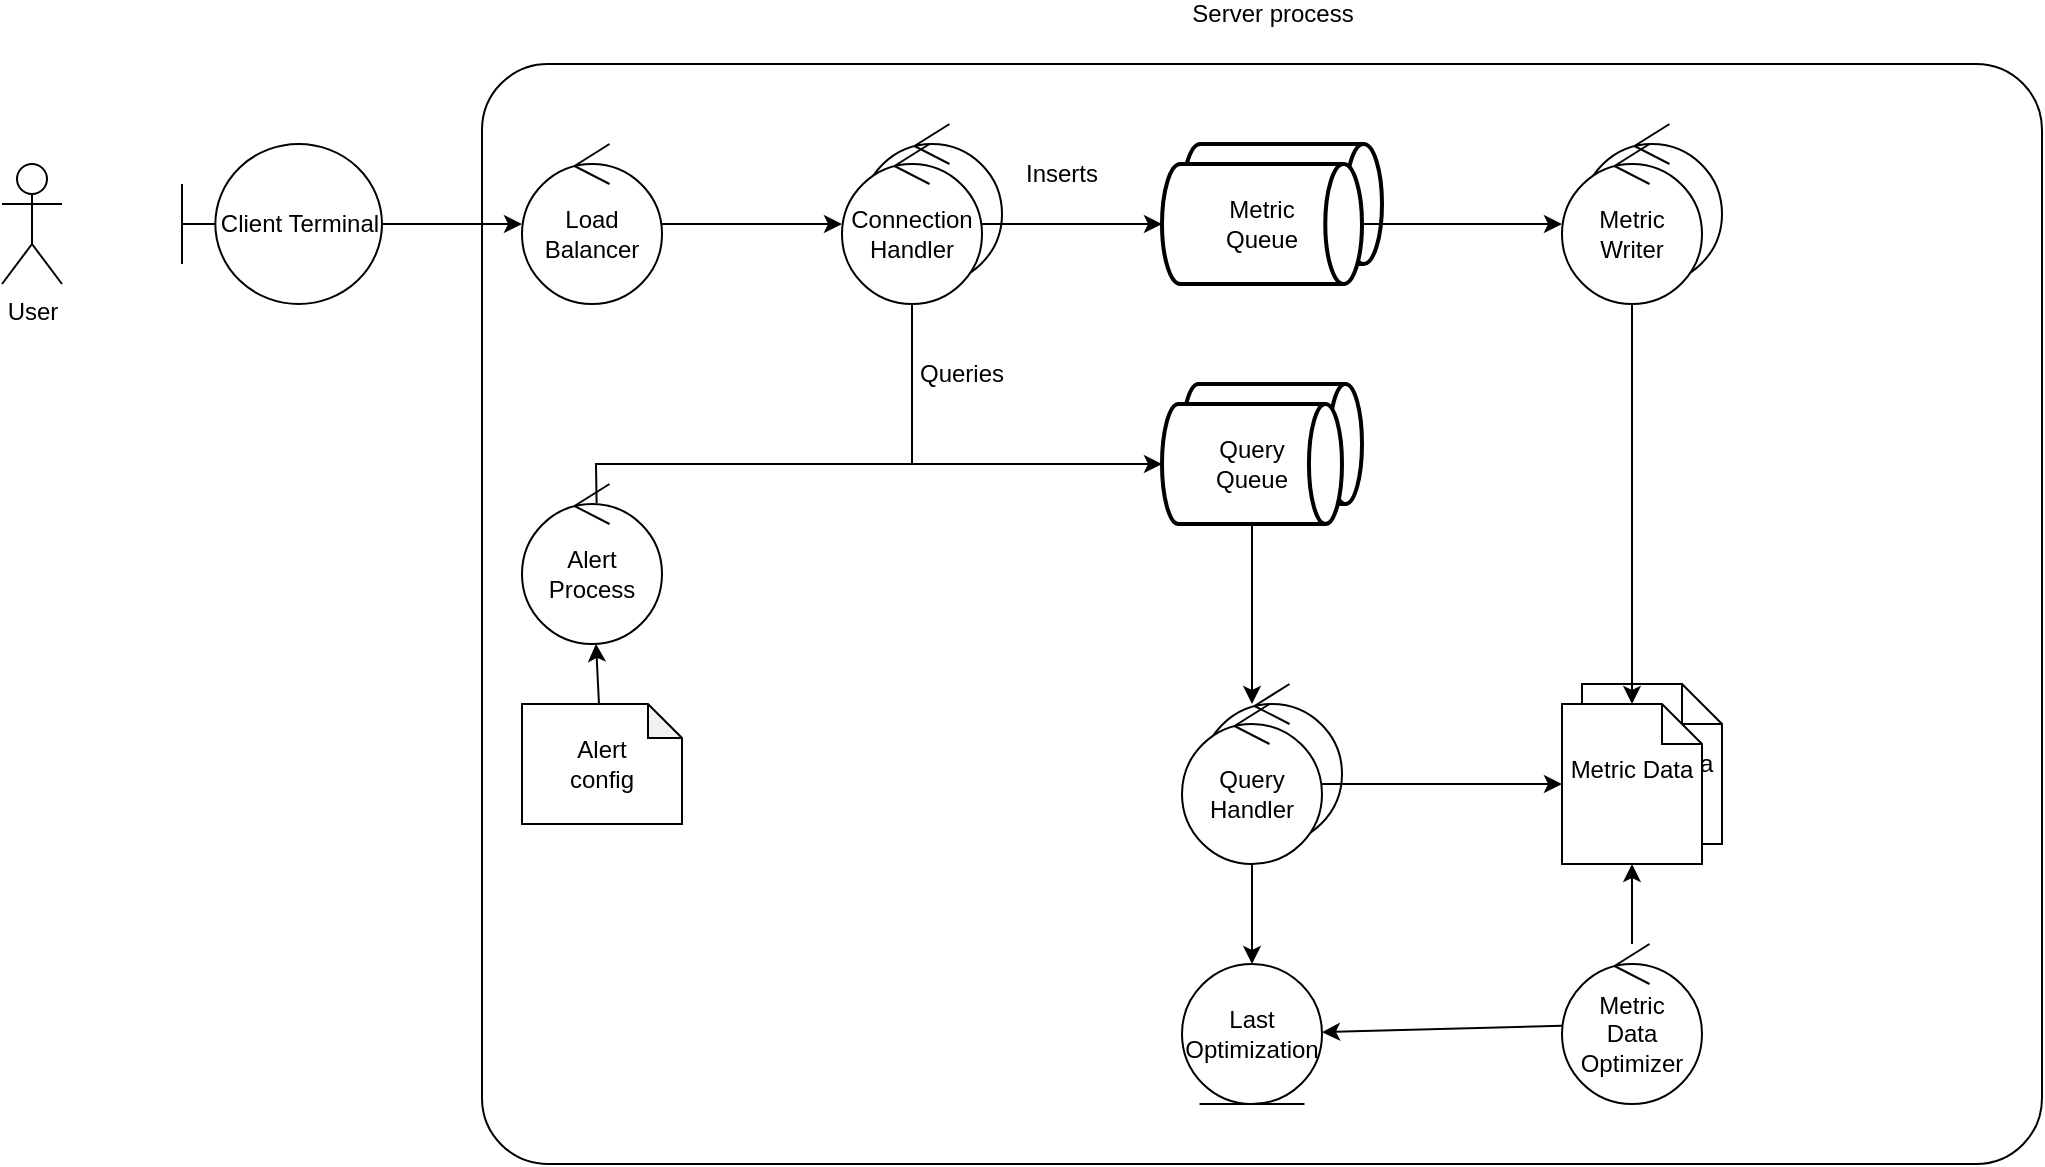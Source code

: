 <mxfile version="18.0.3" type="device" pages="3"><diagram id="Qp3P_RnuT3N6zHiP3KVt" name="Page-1"><mxGraphModel dx="1422" dy="771" grid="1" gridSize="10" guides="1" tooltips="1" connect="1" arrows="1" fold="1" page="1" pageScale="1" pageWidth="1100" pageHeight="850" math="0" shadow="0"><root><mxCell id="0"/><mxCell id="1" parent="0"/><mxCell id="O3cej-PBfGL62XezFvfn-37" value="" style="rounded=1;whiteSpace=wrap;html=1;arcSize=6;" parent="1" vertex="1"><mxGeometry x="260" y="40" width="780" height="550" as="geometry"/></mxCell><mxCell id="O3cej-PBfGL62XezFvfn-20" value="Metric Data" style="shape=note;size=20;whiteSpace=wrap;html=1;" parent="1" vertex="1"><mxGeometry x="810" y="350" width="70" height="80" as="geometry"/></mxCell><mxCell id="O3cej-PBfGL62XezFvfn-11" value="" style="strokeWidth=2;html=1;shape=mxgraph.flowchart.direct_data;whiteSpace=wrap;" parent="1" vertex="1"><mxGeometry x="610" y="80" width="100" height="60" as="geometry"/></mxCell><mxCell id="O3cej-PBfGL62XezFvfn-6" value="" style="ellipse;shape=umlControl;whiteSpace=wrap;html=1;" parent="1" vertex="1"><mxGeometry x="450" y="70" width="70" height="80" as="geometry"/></mxCell><mxCell id="O3cej-PBfGL62XezFvfn-1" value="&lt;div&gt;Metric&lt;/div&gt;&lt;div&gt;Queue&lt;/div&gt;" style="strokeWidth=2;html=1;shape=mxgraph.flowchart.direct_data;whiteSpace=wrap;" parent="1" vertex="1"><mxGeometry x="600" y="90" width="100" height="60" as="geometry"/></mxCell><mxCell id="O3cej-PBfGL62XezFvfn-3" value="Client Terminal" style="shape=umlBoundary;whiteSpace=wrap;html=1;" parent="1" vertex="1"><mxGeometry x="110" y="80" width="100" height="80" as="geometry"/></mxCell><mxCell id="O3cej-PBfGL62XezFvfn-4" value="Load Balancer" style="ellipse;shape=umlControl;whiteSpace=wrap;html=1;" parent="1" vertex="1"><mxGeometry x="280" y="80" width="70" height="80" as="geometry"/></mxCell><mxCell id="O3cej-PBfGL62XezFvfn-5" value="Connection Handler" style="ellipse;shape=umlControl;whiteSpace=wrap;html=1;" parent="1" vertex="1"><mxGeometry x="440" y="80" width="70" height="80" as="geometry"/></mxCell><mxCell id="O3cej-PBfGL62XezFvfn-8" value="" style="endArrow=classic;html=1;rounded=0;" parent="1" source="O3cej-PBfGL62XezFvfn-3" target="O3cej-PBfGL62XezFvfn-4" edge="1"><mxGeometry width="50" height="50" relative="1" as="geometry"><mxPoint x="290" y="220" as="sourcePoint"/><mxPoint x="250" y="140" as="targetPoint"/></mxGeometry></mxCell><mxCell id="O3cej-PBfGL62XezFvfn-9" value="" style="endArrow=classic;html=1;rounded=0;" parent="1" source="O3cej-PBfGL62XezFvfn-4" target="O3cej-PBfGL62XezFvfn-5" edge="1"><mxGeometry width="50" height="50" relative="1" as="geometry"><mxPoint x="220" y="130" as="sourcePoint"/><mxPoint x="290.0" y="130" as="targetPoint"/></mxGeometry></mxCell><mxCell id="O3cej-PBfGL62XezFvfn-10" value="" style="endArrow=classic;html=1;rounded=0;" parent="1" source="O3cej-PBfGL62XezFvfn-5" target="O3cej-PBfGL62XezFvfn-1" edge="1"><mxGeometry width="50" height="50" relative="1" as="geometry"><mxPoint x="430" y="160" as="sourcePoint"/><mxPoint x="480" y="110" as="targetPoint"/></mxGeometry></mxCell><mxCell id="O3cej-PBfGL62XezFvfn-12" value="" style="strokeWidth=2;html=1;shape=mxgraph.flowchart.direct_data;whiteSpace=wrap;" parent="1" vertex="1"><mxGeometry x="610" y="200" width="90" height="60" as="geometry"/></mxCell><mxCell id="O3cej-PBfGL62XezFvfn-13" value="&lt;div&gt;Query&lt;/div&gt;&lt;div&gt;Queue&lt;/div&gt;" style="strokeWidth=2;html=1;shape=mxgraph.flowchart.direct_data;whiteSpace=wrap;" parent="1" vertex="1"><mxGeometry x="600" y="210" width="90" height="60" as="geometry"/></mxCell><mxCell id="O3cej-PBfGL62XezFvfn-14" value="" style="endArrow=classic;html=1;rounded=0;" parent="1" source="O3cej-PBfGL62XezFvfn-5" target="O3cej-PBfGL62XezFvfn-13" edge="1"><mxGeometry width="50" height="50" relative="1" as="geometry"><mxPoint x="600" y="260" as="sourcePoint"/><mxPoint x="650" y="210" as="targetPoint"/><Array as="points"><mxPoint x="475" y="240"/></Array></mxGeometry></mxCell><mxCell id="O3cej-PBfGL62XezFvfn-16" value="" style="endArrow=classic;html=1;rounded=0;" parent="1" source="O3cej-PBfGL62XezFvfn-1" edge="1"><mxGeometry width="50" height="50" relative="1" as="geometry"><mxPoint x="760" y="100" as="sourcePoint"/><mxPoint x="800" y="120" as="targetPoint"/></mxGeometry></mxCell><mxCell id="O3cej-PBfGL62XezFvfn-17" value="" style="ellipse;shape=umlControl;whiteSpace=wrap;html=1;" parent="1" vertex="1"><mxGeometry x="810" y="70" width="70" height="80" as="geometry"/></mxCell><mxCell id="O3cej-PBfGL62XezFvfn-18" value="&lt;div&gt;Metric&lt;/div&gt;&lt;div&gt;Writer&lt;br&gt;&lt;/div&gt;" style="ellipse;shape=umlControl;whiteSpace=wrap;html=1;" parent="1" vertex="1"><mxGeometry x="800" y="80" width="70" height="80" as="geometry"/></mxCell><mxCell id="O3cej-PBfGL62XezFvfn-19" value="&lt;div&gt;Metric Data&lt;/div&gt;&lt;div&gt;&lt;br&gt;&lt;/div&gt;" style="shape=note;size=20;whiteSpace=wrap;html=1;" parent="1" vertex="1"><mxGeometry x="800" y="360" width="70" height="80" as="geometry"/></mxCell><mxCell id="O3cej-PBfGL62XezFvfn-21" value="" style="endArrow=classic;html=1;rounded=0;" parent="1" source="O3cej-PBfGL62XezFvfn-18" target="O3cej-PBfGL62XezFvfn-19" edge="1"><mxGeometry width="50" height="50" relative="1" as="geometry"><mxPoint x="900" y="210" as="sourcePoint"/><mxPoint x="950" y="160" as="targetPoint"/></mxGeometry></mxCell><mxCell id="O3cej-PBfGL62XezFvfn-22" value="" style="ellipse;shape=umlControl;whiteSpace=wrap;html=1;" parent="1" vertex="1"><mxGeometry x="620" y="350" width="70" height="80" as="geometry"/></mxCell><mxCell id="O3cej-PBfGL62XezFvfn-23" value="&lt;div&gt;Query&lt;/div&gt;&lt;div&gt;Handler&lt;br&gt;&lt;/div&gt;" style="ellipse;shape=umlControl;whiteSpace=wrap;html=1;" parent="1" vertex="1"><mxGeometry x="610" y="360" width="70" height="80" as="geometry"/></mxCell><mxCell id="O3cej-PBfGL62XezFvfn-24" value="" style="endArrow=classic;html=1;rounded=0;" parent="1" source="O3cej-PBfGL62XezFvfn-13" target="O3cej-PBfGL62XezFvfn-23" edge="1"><mxGeometry width="50" height="50" relative="1" as="geometry"><mxPoint x="530" y="360" as="sourcePoint"/><mxPoint x="580" y="310" as="targetPoint"/></mxGeometry></mxCell><mxCell id="O3cej-PBfGL62XezFvfn-25" value="" style="endArrow=classic;html=1;rounded=0;" parent="1" source="O3cej-PBfGL62XezFvfn-23" target="O3cej-PBfGL62XezFvfn-19" edge="1"><mxGeometry width="50" height="50" relative="1" as="geometry"><mxPoint x="740" y="470" as="sourcePoint"/><mxPoint x="790" y="420" as="targetPoint"/></mxGeometry></mxCell><mxCell id="O3cej-PBfGL62XezFvfn-28" value="Last Optimization" style="ellipse;shape=umlEntity;whiteSpace=wrap;html=1;" parent="1" vertex="1"><mxGeometry x="610" y="490" width="70" height="70" as="geometry"/></mxCell><mxCell id="O3cej-PBfGL62XezFvfn-29" value="&lt;div&gt;Metric&lt;/div&gt;&lt;div&gt;Data&lt;/div&gt;&lt;div&gt;Optimizer&lt;br&gt;&lt;/div&gt;" style="ellipse;shape=umlControl;whiteSpace=wrap;html=1;" parent="1" vertex="1"><mxGeometry x="800" y="480" width="70" height="80" as="geometry"/></mxCell><mxCell id="O3cej-PBfGL62XezFvfn-32" value="" style="endArrow=classic;html=1;rounded=0;" parent="1" source="O3cej-PBfGL62XezFvfn-29" target="O3cej-PBfGL62XezFvfn-19" edge="1"><mxGeometry width="50" height="50" relative="1" as="geometry"><mxPoint x="690" y="410" as="sourcePoint"/><mxPoint x="740" y="570" as="targetPoint"/></mxGeometry></mxCell><mxCell id="O3cej-PBfGL62XezFvfn-33" value="" style="endArrow=classic;html=1;rounded=0;" parent="1" source="O3cej-PBfGL62XezFvfn-29" target="O3cej-PBfGL62XezFvfn-28" edge="1"><mxGeometry width="50" height="50" relative="1" as="geometry"><mxPoint x="690" y="410" as="sourcePoint"/><mxPoint x="810" y="410" as="targetPoint"/></mxGeometry></mxCell><mxCell id="O3cej-PBfGL62XezFvfn-34" value="" style="endArrow=classic;html=1;rounded=0;" parent="1" source="O3cej-PBfGL62XezFvfn-23" target="O3cej-PBfGL62XezFvfn-28" edge="1"><mxGeometry width="50" height="50" relative="1" as="geometry"><mxPoint x="700" y="420" as="sourcePoint"/><mxPoint x="820" y="420" as="targetPoint"/></mxGeometry></mxCell><mxCell id="O3cej-PBfGL62XezFvfn-38" value="Server process" style="text;html=1;strokeColor=none;fillColor=none;align=center;verticalAlign=middle;whiteSpace=wrap;rounded=0;" parent="1" vertex="1"><mxGeometry x="572.5" y="10" width="165" height="10" as="geometry"/></mxCell><mxCell id="iE7OolsIMBhdYvoNr3bj-1" value="&lt;div&gt;Alert&lt;/div&gt;&lt;div&gt;Process&lt;br&gt;&lt;/div&gt;" style="ellipse;shape=umlControl;whiteSpace=wrap;html=1;" parent="1" vertex="1"><mxGeometry x="280" y="250" width="70" height="80" as="geometry"/></mxCell><mxCell id="iE7OolsIMBhdYvoNr3bj-2" value="User" style="shape=umlActor;verticalLabelPosition=bottom;verticalAlign=top;html=1;outlineConnect=0;" parent="1" vertex="1"><mxGeometry x="20" y="90" width="30" height="60" as="geometry"/></mxCell><mxCell id="iE7OolsIMBhdYvoNr3bj-4" value="" style="endArrow=none;html=1;rounded=0;exitX=0.533;exitY=0.12;exitDx=0;exitDy=0;exitPerimeter=0;" parent="1" source="iE7OolsIMBhdYvoNr3bj-1" edge="1"><mxGeometry width="50" height="50" relative="1" as="geometry"><mxPoint x="400" y="310" as="sourcePoint"/><mxPoint x="480" y="240" as="targetPoint"/><Array as="points"><mxPoint x="317" y="240"/></Array></mxGeometry></mxCell><mxCell id="iE7OolsIMBhdYvoNr3bj-5" value="&lt;div&gt;Queries&lt;/div&gt;" style="text;html=1;strokeColor=none;fillColor=none;align=center;verticalAlign=middle;whiteSpace=wrap;rounded=0;" parent="1" vertex="1"><mxGeometry x="470" y="180" width="60" height="30" as="geometry"/></mxCell><mxCell id="iE7OolsIMBhdYvoNr3bj-6" value="Inserts" style="text;html=1;strokeColor=none;fillColor=none;align=center;verticalAlign=middle;whiteSpace=wrap;rounded=0;" parent="1" vertex="1"><mxGeometry x="520" y="80" width="60" height="30" as="geometry"/></mxCell><mxCell id="iE7OolsIMBhdYvoNr3bj-8" value="&lt;div&gt;Alert&lt;/div&gt;&lt;div&gt;config&lt;br&gt;&lt;/div&gt;" style="shape=note;whiteSpace=wrap;html=1;backgroundOutline=1;darkOpacity=0.05;size=17;" parent="1" vertex="1"><mxGeometry x="280" y="360" width="80" height="60" as="geometry"/></mxCell><mxCell id="iE7OolsIMBhdYvoNr3bj-9" value="" style="endArrow=classic;html=1;rounded=0;" parent="1" source="iE7OolsIMBhdYvoNr3bj-8" target="iE7OolsIMBhdYvoNr3bj-1" edge="1"><mxGeometry width="50" height="50" relative="1" as="geometry"><mxPoint x="130" y="280" as="sourcePoint"/><mxPoint x="180" y="230" as="targetPoint"/></mxGeometry></mxCell></root></mxGraphModel></diagram><diagram id="AjlBK_gj6BHnKzB3BitQ" name="Page-2"><mxGraphModel dx="1422" dy="771" grid="1" gridSize="10" guides="1" tooltips="1" connect="1" arrows="1" fold="1" page="1" pageScale="1" pageWidth="1100" pageHeight="850" math="0" shadow="0"><root><mxCell id="0"/><mxCell id="1" parent="0"/><mxCell id="rNZ5MQ4pxum5Px9M_s0V-1" value="&lt;div&gt;Client&lt;/div&gt;" style="shape=umlActor;verticalLabelPosition=bottom;verticalAlign=top;html=1;outlineConnect=0;" vertex="1" parent="1"><mxGeometry x="120" y="50" width="30" height="60" as="geometry"/></mxCell><mxCell id="EtO4LMrnLvwPwWDxQ7wu-1" value="Load Balancer" style="ellipse;shape=umlControl;whiteSpace=wrap;html=1;" vertex="1" parent="1"><mxGeometry x="280" y="40" width="70" height="80" as="geometry"/></mxCell><mxCell id="XZThEruvzwe4BSUBhIFh-1" value="Connection Handler" style="ellipse;shape=umlControl;whiteSpace=wrap;html=1;" vertex="1" parent="1"><mxGeometry x="480" y="40" width="70" height="80" as="geometry"/></mxCell><mxCell id="ok6hIURrTEpQ9Q6uY2IE-1" value="&lt;div&gt;Metric&lt;/div&gt;&lt;div&gt;Writer&lt;br&gt;&lt;/div&gt;" style="ellipse;shape=umlControl;whiteSpace=wrap;html=1;" vertex="1" parent="1"><mxGeometry x="680" y="40" width="70" height="80" as="geometry"/></mxCell><mxCell id="9y1SuwsvqwFwF9SrCC0I-1" value="" style="endArrow=none;html=1;rounded=0;" edge="1" parent="1"><mxGeometry width="50" height="50" relative="1" as="geometry"><mxPoint x="140" y="560" as="sourcePoint"/><mxPoint x="140" y="160" as="targetPoint"/></mxGeometry></mxCell><mxCell id="9y1SuwsvqwFwF9SrCC0I-2" value="" style="endArrow=classic;html=1;rounded=0;" edge="1" parent="1"><mxGeometry width="50" height="50" relative="1" as="geometry"><mxPoint x="140" y="220" as="sourcePoint"/><mxPoint x="320" y="220" as="targetPoint"/></mxGeometry></mxCell><mxCell id="9y1SuwsvqwFwF9SrCC0I-3" value="" style="endArrow=none;html=1;rounded=0;" edge="1" parent="1"><mxGeometry width="50" height="50" relative="1" as="geometry"><mxPoint x="320" y="560" as="sourcePoint"/><mxPoint x="320" y="160" as="targetPoint"/></mxGeometry></mxCell><mxCell id="9y1SuwsvqwFwF9SrCC0I-4" value="" style="endArrow=openAsync;html=1;rounded=0;endFill=0;" edge="1" parent="1"><mxGeometry width="50" height="50" relative="1" as="geometry"><mxPoint x="320" y="280" as="sourcePoint"/><mxPoint x="520" y="280" as="targetPoint"/></mxGeometry></mxCell><mxCell id="9y1SuwsvqwFwF9SrCC0I-5" value="" style="endArrow=none;html=1;rounded=0;startArrow=none;" edge="1" parent="1" source="9y1SuwsvqwFwF9SrCC0I-15"><mxGeometry width="50" height="50" relative="1" as="geometry"><mxPoint x="520" y="560" as="sourcePoint"/><mxPoint x="520" y="160" as="targetPoint"/></mxGeometry></mxCell><mxCell id="9y1SuwsvqwFwF9SrCC0I-7" value="" style="endArrow=none;html=1;rounded=0;" edge="1" parent="1"><mxGeometry width="50" height="50" relative="1" as="geometry"><mxPoint x="720" y="560" as="sourcePoint"/><mxPoint x="720" y="160" as="targetPoint"/></mxGeometry></mxCell><mxCell id="9y1SuwsvqwFwF9SrCC0I-9" value="" style="endArrow=openAsync;html=1;rounded=0;endFill=0;" edge="1" parent="1"><mxGeometry width="50" height="50" relative="1" as="geometry"><mxPoint x="520" y="400" as="sourcePoint"/><mxPoint x="720" y="400" as="targetPoint"/></mxGeometry></mxCell><mxCell id="9y1SuwsvqwFwF9SrCC0I-10" value="TcpStream::Connect" style="text;html=1;strokeColor=none;fillColor=none;align=center;verticalAlign=middle;whiteSpace=wrap;rounded=0;" vertex="1" parent="1"><mxGeometry x="190" y="180" width="60" height="30" as="geometry"/></mxCell><mxCell id="9y1SuwsvqwFwF9SrCC0I-11" value="send(socket)" style="text;html=1;strokeColor=none;fillColor=none;align=center;verticalAlign=middle;whiteSpace=wrap;rounded=0;" vertex="1" parent="1"><mxGeometry x="390" y="240" width="60" height="30" as="geometry"/></mxCell><mxCell id="9y1SuwsvqwFwF9SrCC0I-12" value="send(metric)" style="text;html=1;strokeColor=none;fillColor=none;align=center;verticalAlign=middle;whiteSpace=wrap;rounded=0;" vertex="1" parent="1"><mxGeometry x="600" y="370" width="60" height="30" as="geometry"/></mxCell><mxCell id="9y1SuwsvqwFwF9SrCC0I-13" value="" style="rounded=0;whiteSpace=wrap;html=1;" vertex="1" parent="1"><mxGeometry x="710" y="440" width="40" height="110" as="geometry"/></mxCell><mxCell id="9y1SuwsvqwFwF9SrCC0I-14" value="&lt;div&gt;tmpFile.write(metric)&lt;/div&gt;&lt;div&gt;if(timeElapsed) swapFile()&lt;br&gt;&lt;/div&gt;" style="text;html=1;strokeColor=none;fillColor=none;align=center;verticalAlign=middle;whiteSpace=wrap;rounded=0;" vertex="1" parent="1"><mxGeometry x="760" y="470" width="230" height="30" as="geometry"/></mxCell><mxCell id="9y1SuwsvqwFwF9SrCC0I-16" value="metric = socket.read()" style="text;html=1;strokeColor=none;fillColor=none;align=center;verticalAlign=middle;whiteSpace=wrap;rounded=0;" vertex="1" parent="1"><mxGeometry x="550" y="320" width="160" height="30" as="geometry"/></mxCell><mxCell id="9y1SuwsvqwFwF9SrCC0I-15" value="" style="rounded=0;whiteSpace=wrap;html=1;" vertex="1" parent="1"><mxGeometry x="500" y="305" width="40" height="60" as="geometry"/></mxCell><mxCell id="9y1SuwsvqwFwF9SrCC0I-18" value="" style="endArrow=none;html=1;rounded=0;" edge="1" parent="1" target="9y1SuwsvqwFwF9SrCC0I-15"><mxGeometry width="50" height="50" relative="1" as="geometry"><mxPoint x="520" y="560" as="sourcePoint"/><mxPoint x="520" y="160" as="targetPoint"/></mxGeometry></mxCell><mxCell id="9y1SuwsvqwFwF9SrCC0I-19" value="" style="endArrow=classic;html=1;rounded=0;" edge="1" parent="1"><mxGeometry width="50" height="50" relative="1" as="geometry"><mxPoint x="520" y="440" as="sourcePoint"/><mxPoint x="140" y="440" as="targetPoint"/></mxGeometry></mxCell><mxCell id="9y1SuwsvqwFwF9SrCC0I-20" value="send(ok)" style="text;html=1;strokeColor=none;fillColor=none;align=center;verticalAlign=middle;whiteSpace=wrap;rounded=0;" vertex="1" parent="1"><mxGeometry x="360" y="410" width="60" height="30" as="geometry"/></mxCell></root></mxGraphModel></diagram><diagram id="LraUZoWYU7oiItLGa8Iw" name="Page-3"><mxGraphModel dx="981" dy="532" grid="1" gridSize="10" guides="1" tooltips="1" connect="1" arrows="1" fold="1" page="1" pageScale="1" pageWidth="1100" pageHeight="850" math="0" shadow="0"><root><mxCell id="0"/><mxCell id="1" parent="0"/><mxCell id="NR9Huf3CAX0t9bTOWoSR-1" value="&lt;div&gt;Client&lt;/div&gt;" style="shape=umlActor;verticalLabelPosition=bottom;verticalAlign=top;html=1;outlineConnect=0;" vertex="1" parent="1"><mxGeometry x="40" y="55" width="30" height="60" as="geometry"/></mxCell><mxCell id="NR9Huf3CAX0t9bTOWoSR-2" value="Load Balancer" style="ellipse;shape=umlControl;whiteSpace=wrap;html=1;" vertex="1" parent="1"><mxGeometry x="200" y="45" width="70" height="80" as="geometry"/></mxCell><mxCell id="NR9Huf3CAX0t9bTOWoSR-3" value="Connection Handler" style="ellipse;shape=umlControl;whiteSpace=wrap;html=1;" vertex="1" parent="1"><mxGeometry x="400" y="45" width="70" height="80" as="geometry"/></mxCell><mxCell id="NR9Huf3CAX0t9bTOWoSR-4" value="&lt;div&gt;Query&lt;/div&gt;&lt;div&gt;Handler&lt;br&gt;&lt;/div&gt;" style="ellipse;shape=umlControl;whiteSpace=wrap;html=1;" vertex="1" parent="1"><mxGeometry x="600" y="45" width="70" height="80" as="geometry"/></mxCell><mxCell id="NR9Huf3CAX0t9bTOWoSR-5" value="" style="endArrow=none;html=1;rounded=0;" edge="1" parent="1"><mxGeometry width="50" height="50" relative="1" as="geometry"><mxPoint x="60" y="725" as="sourcePoint"/><mxPoint x="60" y="165" as="targetPoint"/></mxGeometry></mxCell><mxCell id="NR9Huf3CAX0t9bTOWoSR-6" value="" style="endArrow=classic;html=1;rounded=0;" edge="1" parent="1"><mxGeometry width="50" height="50" relative="1" as="geometry"><mxPoint x="60" y="225" as="sourcePoint"/><mxPoint x="240" y="225" as="targetPoint"/></mxGeometry></mxCell><mxCell id="NR9Huf3CAX0t9bTOWoSR-7" value="" style="endArrow=none;html=1;rounded=0;" edge="1" parent="1"><mxGeometry width="50" height="50" relative="1" as="geometry"><mxPoint x="240" y="725" as="sourcePoint"/><mxPoint x="240" y="165" as="targetPoint"/></mxGeometry></mxCell><mxCell id="NR9Huf3CAX0t9bTOWoSR-8" value="" style="endArrow=openAsync;html=1;rounded=0;endFill=0;" edge="1" parent="1"><mxGeometry width="50" height="50" relative="1" as="geometry"><mxPoint x="240" y="285" as="sourcePoint"/><mxPoint x="440" y="285" as="targetPoint"/></mxGeometry></mxCell><mxCell id="NR9Huf3CAX0t9bTOWoSR-9" value="" style="endArrow=none;html=1;rounded=0;startArrow=none;" edge="1" parent="1" source="NR9Huf3CAX0t9bTOWoSR-18"><mxGeometry width="50" height="50" relative="1" as="geometry"><mxPoint x="440" y="565" as="sourcePoint"/><mxPoint x="440" y="165" as="targetPoint"/></mxGeometry></mxCell><mxCell id="NR9Huf3CAX0t9bTOWoSR-10" value="" style="endArrow=none;html=1;rounded=0;" edge="1" parent="1"><mxGeometry width="50" height="50" relative="1" as="geometry"><mxPoint x="640" y="725" as="sourcePoint"/><mxPoint x="640" y="165" as="targetPoint"/></mxGeometry></mxCell><mxCell id="NR9Huf3CAX0t9bTOWoSR-11" value="" style="endArrow=openAsync;html=1;rounded=0;endFill=0;" edge="1" parent="1"><mxGeometry width="50" height="50" relative="1" as="geometry"><mxPoint x="440" y="405" as="sourcePoint"/><mxPoint x="640" y="405" as="targetPoint"/></mxGeometry></mxCell><mxCell id="NR9Huf3CAX0t9bTOWoSR-12" value="TcpStream::Connect" style="text;html=1;strokeColor=none;fillColor=none;align=center;verticalAlign=middle;whiteSpace=wrap;rounded=0;" vertex="1" parent="1"><mxGeometry x="110" y="185" width="60" height="30" as="geometry"/></mxCell><mxCell id="NR9Huf3CAX0t9bTOWoSR-13" value="send(socket)" style="text;html=1;strokeColor=none;fillColor=none;align=center;verticalAlign=middle;whiteSpace=wrap;rounded=0;" vertex="1" parent="1"><mxGeometry x="310" y="245" width="60" height="30" as="geometry"/></mxCell><mxCell id="NR9Huf3CAX0t9bTOWoSR-14" value="send(query)" style="text;html=1;strokeColor=none;fillColor=none;align=center;verticalAlign=middle;whiteSpace=wrap;rounded=0;" vertex="1" parent="1"><mxGeometry x="520" y="375" width="60" height="30" as="geometry"/></mxCell><mxCell id="NR9Huf3CAX0t9bTOWoSR-15" value="" style="rounded=0;whiteSpace=wrap;html=1;" vertex="1" parent="1"><mxGeometry x="630" y="445" width="40" height="60" as="geometry"/></mxCell><mxCell id="NR9Huf3CAX0t9bTOWoSR-16" value="&lt;br&gt;&lt;div&gt;processQuery(metrics)&lt;/div&gt;" style="text;html=1;strokeColor=none;fillColor=none;align=center;verticalAlign=middle;whiteSpace=wrap;rounded=0;" vertex="1" parent="1"><mxGeometry x="630" y="455" width="230" height="30" as="geometry"/></mxCell><mxCell id="NR9Huf3CAX0t9bTOWoSR-17" value="query = socket.read()" style="text;html=1;strokeColor=none;fillColor=none;align=center;verticalAlign=middle;whiteSpace=wrap;rounded=0;" vertex="1" parent="1"><mxGeometry x="470" y="325" width="160" height="30" as="geometry"/></mxCell><mxCell id="NR9Huf3CAX0t9bTOWoSR-18" value="" style="rounded=0;whiteSpace=wrap;html=1;" vertex="1" parent="1"><mxGeometry x="420" y="310" width="40" height="60" as="geometry"/></mxCell><mxCell id="NR9Huf3CAX0t9bTOWoSR-19" value="" style="endArrow=none;html=1;rounded=0;" edge="1" parent="1" target="NR9Huf3CAX0t9bTOWoSR-18"><mxGeometry width="50" height="50" relative="1" as="geometry"><mxPoint x="440" y="725" as="sourcePoint"/><mxPoint x="440" y="165" as="targetPoint"/></mxGeometry></mxCell><mxCell id="NR9Huf3CAX0t9bTOWoSR-20" value="" style="endArrow=classic;html=1;rounded=0;" edge="1" parent="1"><mxGeometry width="50" height="50" relative="1" as="geometry"><mxPoint x="640" y="535" as="sourcePoint"/><mxPoint x="440" y="535" as="targetPoint"/></mxGeometry></mxCell><mxCell id="QDHStXKxXnnUT3ht92IB-1" value="send(resultVec)" style="text;html=1;strokeColor=none;fillColor=none;align=center;verticalAlign=middle;whiteSpace=wrap;rounded=0;" vertex="1" parent="1"><mxGeometry x="500" y="505" width="60" height="30" as="geometry"/></mxCell><mxCell id="QDHStXKxXnnUT3ht92IB-2" value="" style="endArrow=none;html=1;rounded=0;" edge="1" parent="1"><mxGeometry width="50" height="50" relative="1" as="geometry"><mxPoint x="840" y="805" as="sourcePoint"/><mxPoint x="840" y="160" as="targetPoint"/><Array as="points"/></mxGeometry></mxCell><mxCell id="QDHStXKxXnnUT3ht92IB-3" value="send(result)" style="text;html=1;strokeColor=none;fillColor=none;align=center;verticalAlign=middle;whiteSpace=wrap;rounded=0;" vertex="1" parent="1"><mxGeometry x="290" y="535" width="60" height="30" as="geometry"/></mxCell><mxCell id="QDHStXKxXnnUT3ht92IB-4" value="" style="endArrow=classic;html=1;rounded=0;" edge="1" parent="1"><mxGeometry width="50" height="50" relative="1" as="geometry"><mxPoint x="440" y="565" as="sourcePoint"/><mxPoint x="60" y="565" as="targetPoint"/></mxGeometry></mxCell><mxCell id="N1IVZZ3HuB5Z8qu03G4Q-1" value="&lt;div&gt;Alert&lt;/div&gt;&lt;div&gt;Process&lt;br&gt;&lt;/div&gt;" style="ellipse;shape=umlControl;whiteSpace=wrap;html=1;" vertex="1" parent="1"><mxGeometry x="800" y="45" width="70" height="80" as="geometry"/></mxCell><mxCell id="N1IVZZ3HuB5Z8qu03G4Q-2" value="" style="rounded=0;whiteSpace=wrap;html=1;" vertex="1" parent="1"><mxGeometry x="820" y="535" width="40" height="230" as="geometry"/></mxCell><mxCell id="N1IVZZ3HuB5Z8qu03G4Q-9" value="" style="endArrow=none;html=1;rounded=0;" edge="1" parent="1"><mxGeometry width="50" height="50" relative="1" as="geometry"><mxPoint x="640" y="735" as="sourcePoint"/><mxPoint x="640" y="175" as="targetPoint"/></mxGeometry></mxCell><mxCell id="N1IVZZ3HuB5Z8qu03G4Q-10" value="" style="endArrow=openAsync;html=1;rounded=0;endFill=0;exitX=0.017;exitY=0.219;exitDx=0;exitDy=0;exitPerimeter=0;" edge="1" parent="1" source="N1IVZZ3HuB5Z8qu03G4Q-17"><mxGeometry width="50" height="50" relative="1" as="geometry"><mxPoint x="820" y="605" as="sourcePoint"/><mxPoint x="640" y="605" as="targetPoint"/></mxGeometry></mxCell><mxCell id="N1IVZZ3HuB5Z8qu03G4Q-11" value="" style="rounded=0;whiteSpace=wrap;html=1;" vertex="1" parent="1"><mxGeometry x="630" y="635" width="40" height="60" as="geometry"/></mxCell><mxCell id="N1IVZZ3HuB5Z8qu03G4Q-12" value="" style="endArrow=classic;html=1;rounded=0;entryX=0;entryY=0.889;entryDx=0;entryDy=0;entryPerimeter=0;" edge="1" parent="1" target="N1IVZZ3HuB5Z8qu03G4Q-17"><mxGeometry width="50" height="50" relative="1" as="geometry"><mxPoint x="640" y="725" as="sourcePoint"/><mxPoint x="810" y="725" as="targetPoint"/></mxGeometry></mxCell><mxCell id="N1IVZZ3HuB5Z8qu03G4Q-13" value="send(resultVec)" style="text;html=1;strokeColor=none;fillColor=none;align=center;verticalAlign=middle;whiteSpace=wrap;rounded=0;" vertex="1" parent="1"><mxGeometry x="710" y="695" width="60" height="30" as="geometry"/></mxCell><mxCell id="N1IVZZ3HuB5Z8qu03G4Q-16" value="send(query)" style="text;html=1;strokeColor=none;fillColor=none;align=center;verticalAlign=middle;whiteSpace=wrap;rounded=0;" vertex="1" parent="1"><mxGeometry x="710" y="575" width="60" height="30" as="geometry"/></mxCell><mxCell id="N1IVZZ3HuB5Z8qu03G4Q-17" value="" style="rounded=0;whiteSpace=wrap;html=1;" vertex="1" parent="1"><mxGeometry x="840" y="565" width="50" height="180" as="geometry"/></mxCell><mxCell id="N1IVZZ3HuB5Z8qu03G4Q-18" value="" style="endArrow=classic;html=1;rounded=0;" edge="1" parent="1"><mxGeometry width="50" height="50" relative="1" as="geometry"><mxPoint x="860" y="755" as="sourcePoint"/><mxPoint x="870" y="555" as="targetPoint"/><Array as="points"><mxPoint x="920" y="755"/><mxPoint x="920" y="555"/></Array></mxGeometry></mxCell><mxCell id="N1IVZZ3HuB5Z8qu03G4Q-19" value="&lt;div align=&quot;left&quot;&gt;forEach config:&lt;/div&gt;&lt;div align=&quot;left&quot;&gt;&amp;nbsp; send(query)&lt;/div&gt;&lt;div align=&quot;left&quot;&gt;&amp;nbsp; check(result)&lt;/div&gt;&lt;div align=&quot;left&quot;&gt;sleep()&lt;br&gt;&lt;/div&gt;" style="text;html=1;strokeColor=none;fillColor=none;align=left;verticalAlign=middle;whiteSpace=wrap;rounded=0;" vertex="1" parent="1"><mxGeometry x="890" y="595" width="120" height="30" as="geometry"/></mxCell><mxCell id="N1IVZZ3HuB5Z8qu03G4Q-20" value="&lt;br&gt;&lt;div&gt;processQuery(metrics)&lt;/div&gt;" style="text;html=1;strokeColor=none;fillColor=none;align=center;verticalAlign=middle;whiteSpace=wrap;rounded=0;" vertex="1" parent="1"><mxGeometry x="630" y="650" width="230" height="30" as="geometry"/></mxCell></root></mxGraphModel></diagram></mxfile>